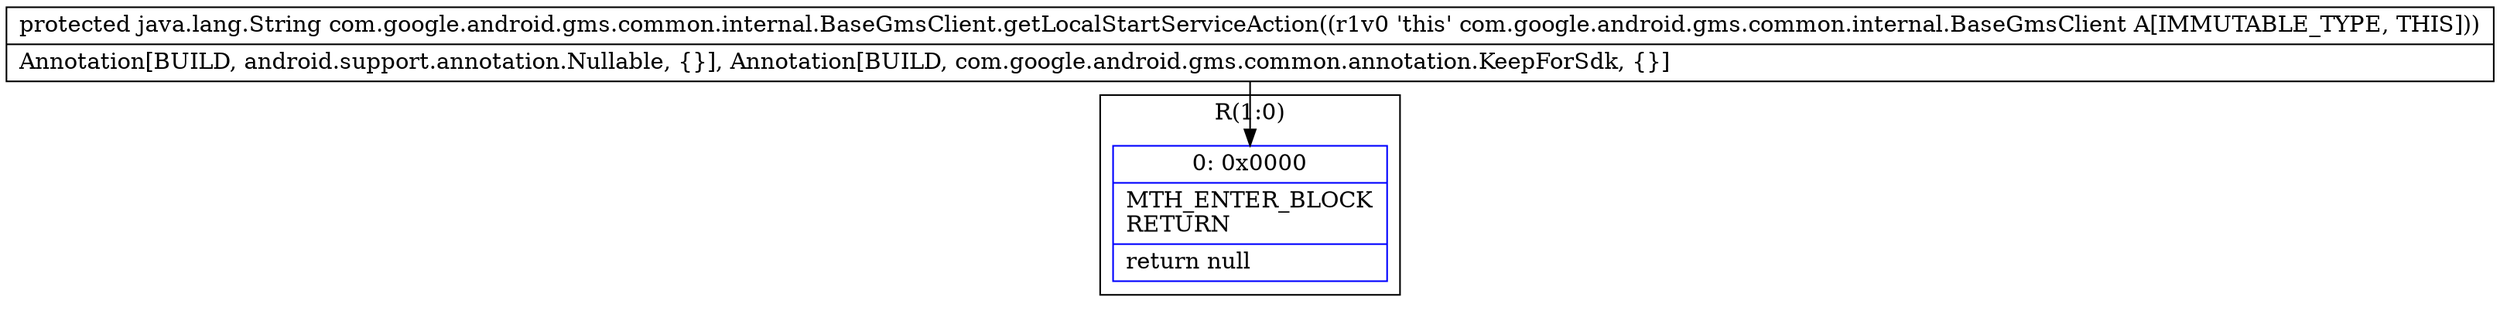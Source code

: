 digraph "CFG forcom.google.android.gms.common.internal.BaseGmsClient.getLocalStartServiceAction()Ljava\/lang\/String;" {
subgraph cluster_Region_1256284482 {
label = "R(1:0)";
node [shape=record,color=blue];
Node_0 [shape=record,label="{0\:\ 0x0000|MTH_ENTER_BLOCK\lRETURN\l|return null\l}"];
}
MethodNode[shape=record,label="{protected java.lang.String com.google.android.gms.common.internal.BaseGmsClient.getLocalStartServiceAction((r1v0 'this' com.google.android.gms.common.internal.BaseGmsClient A[IMMUTABLE_TYPE, THIS]))  | Annotation[BUILD, android.support.annotation.Nullable, \{\}], Annotation[BUILD, com.google.android.gms.common.annotation.KeepForSdk, \{\}]\l}"];
MethodNode -> Node_0;
}

